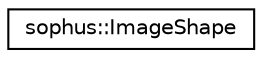 digraph "Graphical Class Hierarchy"
{
 // LATEX_PDF_SIZE
  edge [fontname="Helvetica",fontsize="10",labelfontname="Helvetica",labelfontsize="10"];
  node [fontname="Helvetica",fontsize="10",shape=record];
  rankdir="LR";
  Node0 [label="sophus::ImageShape",height=0.2,width=0.4,color="black", fillcolor="white", style="filled",URL="$classsophus_1_1_image_shape.html",tooltip="Shape of image: width, height and pitch in bytes."];
}

